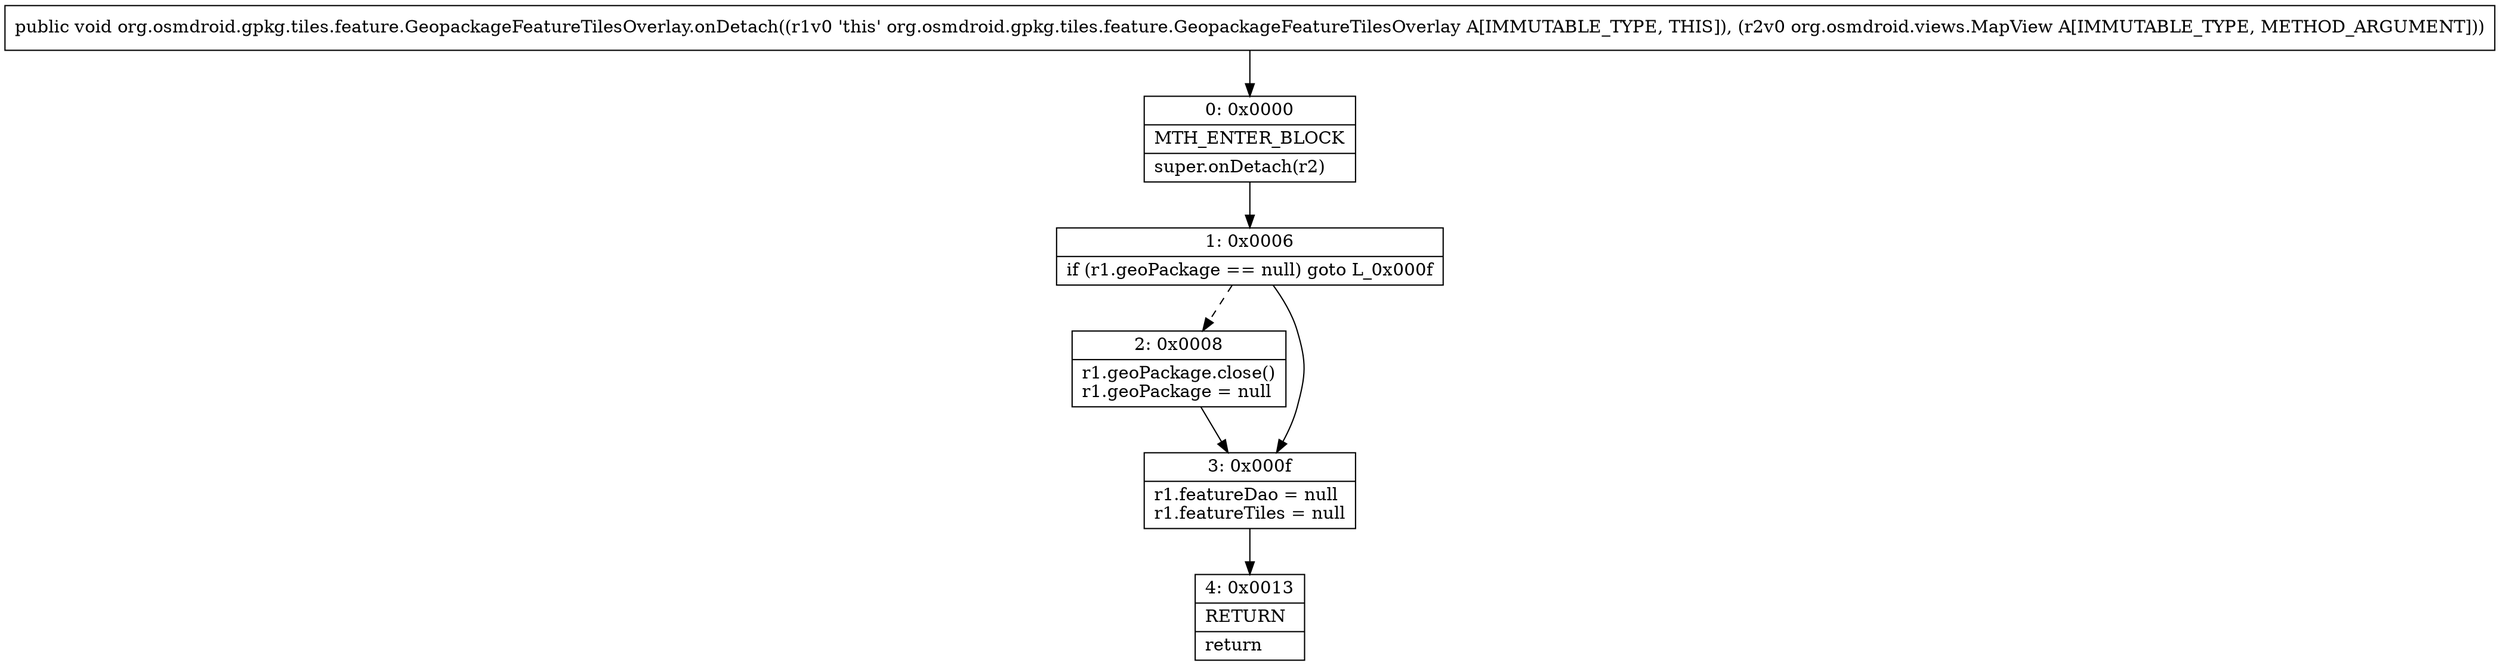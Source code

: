 digraph "CFG fororg.osmdroid.gpkg.tiles.feature.GeopackageFeatureTilesOverlay.onDetach(Lorg\/osmdroid\/views\/MapView;)V" {
Node_0 [shape=record,label="{0\:\ 0x0000|MTH_ENTER_BLOCK\l|super.onDetach(r2)\l}"];
Node_1 [shape=record,label="{1\:\ 0x0006|if (r1.geoPackage == null) goto L_0x000f\l}"];
Node_2 [shape=record,label="{2\:\ 0x0008|r1.geoPackage.close()\lr1.geoPackage = null\l}"];
Node_3 [shape=record,label="{3\:\ 0x000f|r1.featureDao = null\lr1.featureTiles = null\l}"];
Node_4 [shape=record,label="{4\:\ 0x0013|RETURN\l|return\l}"];
MethodNode[shape=record,label="{public void org.osmdroid.gpkg.tiles.feature.GeopackageFeatureTilesOverlay.onDetach((r1v0 'this' org.osmdroid.gpkg.tiles.feature.GeopackageFeatureTilesOverlay A[IMMUTABLE_TYPE, THIS]), (r2v0 org.osmdroid.views.MapView A[IMMUTABLE_TYPE, METHOD_ARGUMENT])) }"];
MethodNode -> Node_0;
Node_0 -> Node_1;
Node_1 -> Node_2[style=dashed];
Node_1 -> Node_3;
Node_2 -> Node_3;
Node_3 -> Node_4;
}

